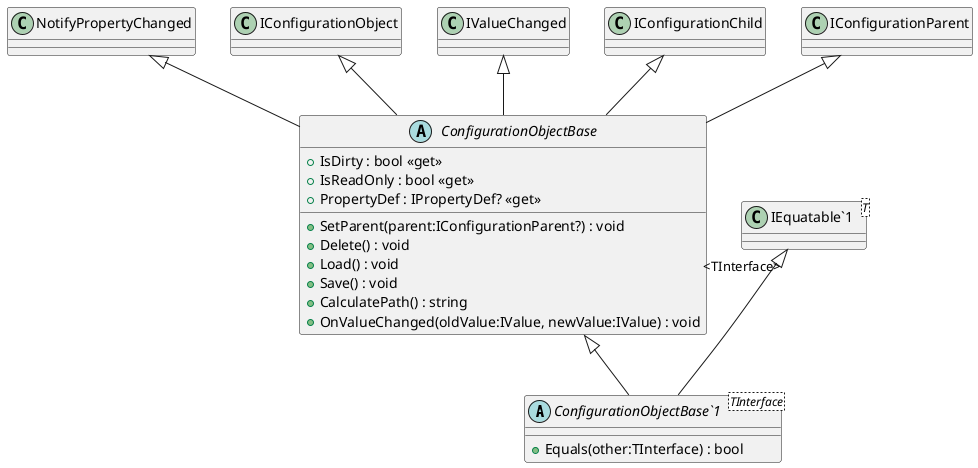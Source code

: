 @startuml
abstract class "ConfigurationObjectBase`1"<TInterface> {
    + Equals(other:TInterface) : bool
}
abstract class ConfigurationObjectBase {
    + SetParent(parent:IConfigurationParent?) : void
    + IsDirty : bool <<get>>
    + Delete() : void
    + Load() : void
    + Save() : void
    + IsReadOnly : bool <<get>>
    + PropertyDef : IPropertyDef? <<get>>
    + CalculatePath() : string
    + OnValueChanged(oldValue:IValue, newValue:IValue) : void
}
class "IEquatable`1"<T> {
}
ConfigurationObjectBase <|-- "ConfigurationObjectBase`1"
"IEquatable`1" "<TInterface>" <|-- "ConfigurationObjectBase`1"
NotifyPropertyChanged <|-- ConfigurationObjectBase
IConfigurationObject <|-- ConfigurationObjectBase
IValueChanged <|-- ConfigurationObjectBase
IConfigurationChild <|-- ConfigurationObjectBase
IConfigurationParent <|-- ConfigurationObjectBase
@enduml
